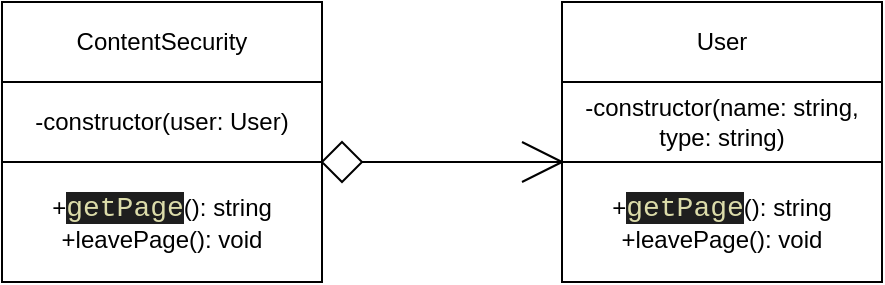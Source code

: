 <mxfile>
    <diagram id="C36VNniwFZdvjT_N8vLw" name="Page-1">
        <mxGraphModel dx="1117" dy="534" grid="1" gridSize="10" guides="1" tooltips="1" connect="1" arrows="1" fold="1" page="1" pageScale="1" pageWidth="827" pageHeight="1169" math="0" shadow="0">
            <root>
                <mxCell id="0"/>
                <mxCell id="1" parent="0"/>
                <mxCell id="3" value="ContentSecurity" style="rounded=0;whiteSpace=wrap;html=1;" parent="1" vertex="1">
                    <mxGeometry x="280" y="100" width="160" height="40" as="geometry"/>
                </mxCell>
                <mxCell id="4" value="User" style="rounded=0;whiteSpace=wrap;html=1;" parent="1" vertex="1">
                    <mxGeometry x="560" y="100" width="160" height="40" as="geometry"/>
                </mxCell>
                <mxCell id="5" value="-constructor(user: User)" style="rounded=0;whiteSpace=wrap;html=1;" parent="1" vertex="1">
                    <mxGeometry x="280" y="140" width="160" height="40" as="geometry"/>
                </mxCell>
                <mxCell id="6" value="-constructor(name: string, type: string)" style="rounded=0;whiteSpace=wrap;html=1;" parent="1" vertex="1">
                    <mxGeometry x="560" y="140" width="160" height="40" as="geometry"/>
                </mxCell>
                <mxCell id="7" value="+&lt;span style=&quot;color: rgb(220 , 220 , 170) ; background-color: rgb(30 , 30 , 30) ; font-family: &amp;#34;consolas&amp;#34; , &amp;#34;courier new&amp;#34; , monospace ; font-size: 14px&quot;&gt;getPage&lt;/span&gt;&lt;span&gt;(): string&lt;/span&gt;&lt;br&gt;+leavePage(): void" style="rounded=0;whiteSpace=wrap;html=1;" parent="1" vertex="1">
                    <mxGeometry x="280" y="180" width="160" height="60" as="geometry"/>
                </mxCell>
                <mxCell id="10" value="" style="rhombus;whiteSpace=wrap;html=1;" parent="1" vertex="1">
                    <mxGeometry x="440" y="170" width="20" height="20" as="geometry"/>
                </mxCell>
                <mxCell id="13" value="+&lt;span style=&quot;color: rgb(220 , 220 , 170) ; background-color: rgb(30 , 30 , 30) ; font-family: &amp;#34;consolas&amp;#34; , &amp;#34;courier new&amp;#34; , monospace ; font-size: 14px&quot;&gt;getPage&lt;/span&gt;&lt;span&gt;(): string&lt;/span&gt;&lt;br&gt;+leavePage(): void" style="rounded=0;whiteSpace=wrap;html=1;" parent="1" vertex="1">
                    <mxGeometry x="560" y="180" width="160" height="60" as="geometry"/>
                </mxCell>
                <mxCell id="14" value="" style="endArrow=none;html=1;entryX=0;entryY=0;entryDx=0;entryDy=0;" parent="1" target="13" edge="1">
                    <mxGeometry width="50" height="50" relative="1" as="geometry">
                        <mxPoint x="460" y="180" as="sourcePoint"/>
                        <mxPoint x="510" y="130" as="targetPoint"/>
                    </mxGeometry>
                </mxCell>
                <mxCell id="15" value="" style="endArrow=none;html=1;" parent="1" edge="1">
                    <mxGeometry width="50" height="50" relative="1" as="geometry">
                        <mxPoint x="540" y="190" as="sourcePoint"/>
                        <mxPoint x="560" y="180" as="targetPoint"/>
                    </mxGeometry>
                </mxCell>
                <mxCell id="16" value="" style="endArrow=none;html=1;entryX=0;entryY=0;entryDx=0;entryDy=0;" parent="1" target="13" edge="1">
                    <mxGeometry width="50" height="50" relative="1" as="geometry">
                        <mxPoint x="540" y="170" as="sourcePoint"/>
                        <mxPoint x="570" y="190" as="targetPoint"/>
                    </mxGeometry>
                </mxCell>
            </root>
        </mxGraphModel>
    </diagram>
</mxfile>